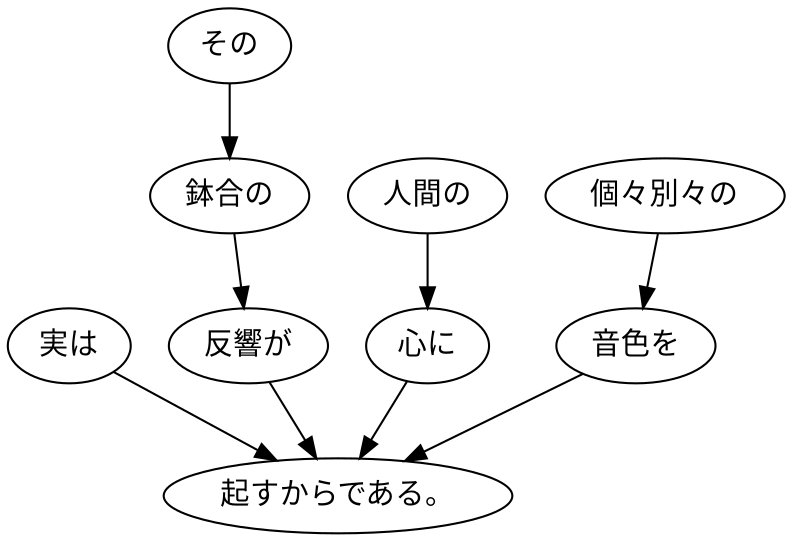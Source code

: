 digraph graph7350 {
	node0 [label="実は"];
	node1 [label="その"];
	node2 [label="鉢合の"];
	node3 [label="反響が"];
	node4 [label="人間の"];
	node5 [label="心に"];
	node6 [label="個々別々の"];
	node7 [label="音色を"];
	node8 [label="起すからである。"];
	node0 -> node8;
	node1 -> node2;
	node2 -> node3;
	node3 -> node8;
	node4 -> node5;
	node5 -> node8;
	node6 -> node7;
	node7 -> node8;
}
